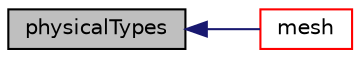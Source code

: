 digraph "physicalTypes"
{
  bgcolor="transparent";
  edge [fontname="Helvetica",fontsize="10",labelfontname="Helvetica",labelfontsize="10"];
  node [fontname="Helvetica",fontsize="10",shape=record];
  rankdir="LR";
  Node2756 [label="physicalTypes",height=0.2,width=0.4,color="black", fillcolor="grey75", style="filled", fontcolor="black"];
  Node2756 -> Node2757 [dir="back",color="midnightblue",fontsize="10",style="solid",fontname="Helvetica"];
  Node2757 [label="mesh",height=0.2,width=0.4,color="red",URL="$a28557.html#ae78c91f8ff731c07ccc4351d9fe861ba",tooltip="Return the mesh reference. "];
}
